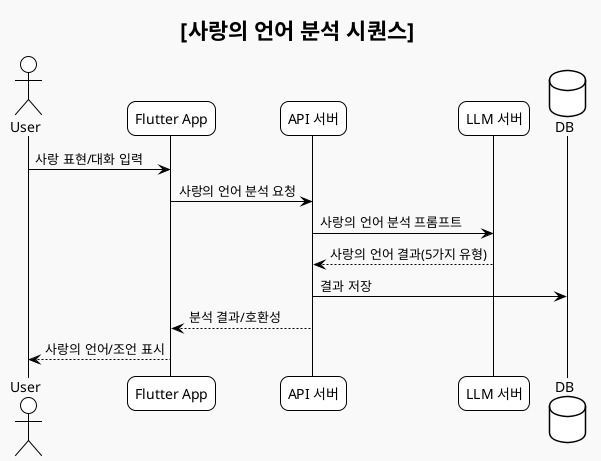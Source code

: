 @startuml
!theme plain
skinparam componentStyle uml2
skinparam shadowing false
skinparam roundcorner 15
skinparam monochrome true
skinparam backgroundColor #F9F9F9
skinparam ArrowColor Black
skinparam ArrowFontColor Black
skinparam defaultFontName "Nanum Gothic"

title [사랑의 언어 분석 시퀀스]

actor User
participant "Flutter App" as FE
participant "API 서버" as API
participant "LLM 서버" as LLM
database "DB" as DB

User -> FE : 사랑 표현/대화 입력
FE -> API : 사랑의 언어 분석 요청
API -> LLM : 사랑의 언어 분석 프롬프트
LLM --> API : 사랑의 언어 결과(5가지 유형)
API -> DB : 결과 저장
API --> FE : 분석 결과/호환성
FE --> User : 사랑의 언어/조언 표시
@enduml
